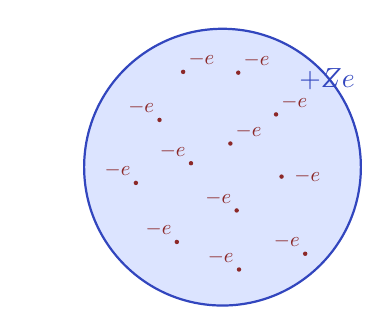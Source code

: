 ﻿% colors
\definecolor{mylightred}{RGB}{255,210,210}
\definecolor{myred}{RGB}{200,100,100}
\definecolor{mydarkred}{RGB}{140,40,40}
\definecolor{mylightblue}{RGB}{220,228,255}
\definecolor{myblue}{RGB}{183,191,229}
\definecolor{mydarkblue}{RGB}{50,70,190}

\begin{tikzpicture}[scale=1]
    \coordinate (O)  at (0,0);
  \draw[mylightblue,fill] (O) circle (50pt);
  \draw[mydarkblue,thick] (O) circle (50pt) node[above right=34pt] {$+Ze$};
  \fill[radius=0.8pt,mydarkred]
    ( 0.20, 1.20)  circle node[above right=-1pt,scale=0.75] {$-e$}
    ( 0.10, 0.30)  circle node[above right=-1pt,scale=0.75] {$-e$}
    ( 0.68, 0.67)  circle node[above right=-1pt,scale=0.75] {$-e$}
    ( 1.05,-1.10)  circle node[above left =-1pt,scale=0.75] {$-e$}
    ( 0.75,-0.12)  circle node[      right= 2pt,scale=0.75] {$-e$}
    ( 0.21,-1.30)  circle node[above left =-1pt,scale=0.75] {$-e$}
    ( 0.18,-0.55)  circle node[above left =-1pt,scale=0.75] {$-e$}
    (-0.80, 0.60)  circle node[above left =-1pt,scale=0.75] {$-e$}
    (-0.50, 1.21)  circle node[above right=-1pt,scale=0.75] {$-e$}
    (-0.40, 0.05)  circle node[above left =-1pt,scale=0.75] {$-e$}
    (-0.58,-0.95)  circle node[above left =-1pt,scale=0.75] {$-e$}
    (-1.10,-0.20)  circle node[above left =-1pt,scale=0.75] {$-e$};
\end{tikzpicture}
